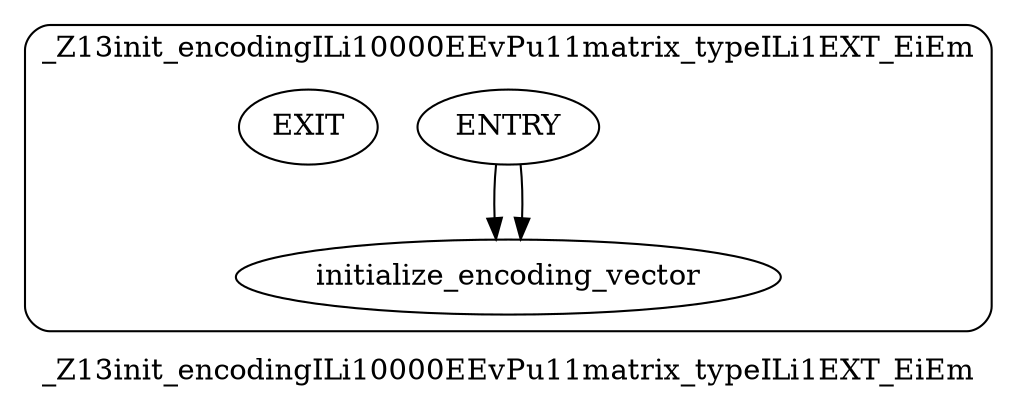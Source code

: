 digraph "HPVM DAG" {
label=_Z13init_encodingILi10000EEvPu11matrix_typeILi1EXT_EiEm
compound=true;
style="rounded"subgraph "cluster _Z13init_encodingILi10000EEvPu11matrix_typeILi1EXT_EiEm"{
label = _Z13init_encodingILi10000EEvPu11matrix_typeILi1EXT_EiEm
_Z13init_encodingILi10000EEvPu11matrix_typeILi1EXT_EiEmENTRY[label = "ENTRY"]
_Z13init_encodingILi10000EEvPu11matrix_typeILi1EXT_EiEmEXIT[label = "EXIT"]
initialize_encoding_vector
_Z13init_encodingILi10000EEvPu11matrix_typeILi1EXT_EiEmENTRY->initialize_encoding_vector
_Z13init_encodingILi10000EEvPu11matrix_typeILi1EXT_EiEmENTRY->initialize_encoding_vector
} 
}
